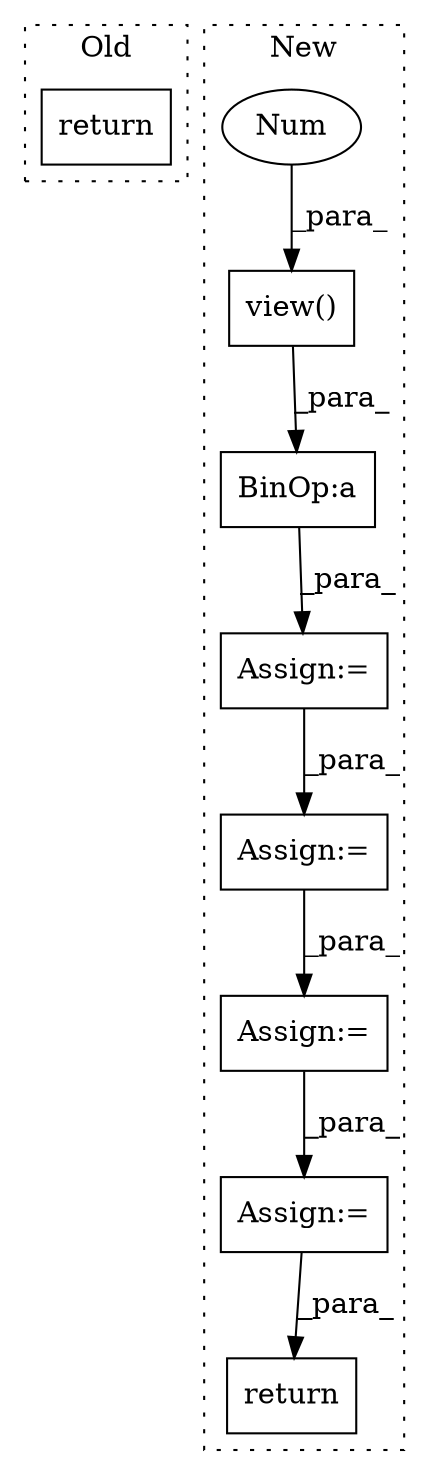 digraph G {
subgraph cluster0 {
1 [label="return" a="93" s="3641" l="7" shape="box"];
label = "Old";
style="dotted";
}
subgraph cluster1 {
2 [label="view()" a="75" s="5139,5170" l="26,1" shape="box"];
3 [label="return" a="93" s="5686" l="7" shape="box"];
4 [label="Num" a="76" s="5165" l="2" shape="ellipse"];
5 [label="Assign:=" a="68" s="5307" l="3" shape="box"];
6 [label="Assign:=" a="68" s="5416" l="3" shape="box"];
7 [label="Assign:=" a="68" s="5537" l="3" shape="box"];
8 [label="Assign:=" a="68" s="5640" l="3" shape="box"];
9 [label="BinOp:a" a="82" s="5221" l="3" shape="box"];
label = "New";
style="dotted";
}
2 -> 9 [label="_para_"];
4 -> 2 [label="_para_"];
5 -> 6 [label="_para_"];
6 -> 7 [label="_para_"];
7 -> 8 [label="_para_"];
8 -> 3 [label="_para_"];
9 -> 5 [label="_para_"];
}